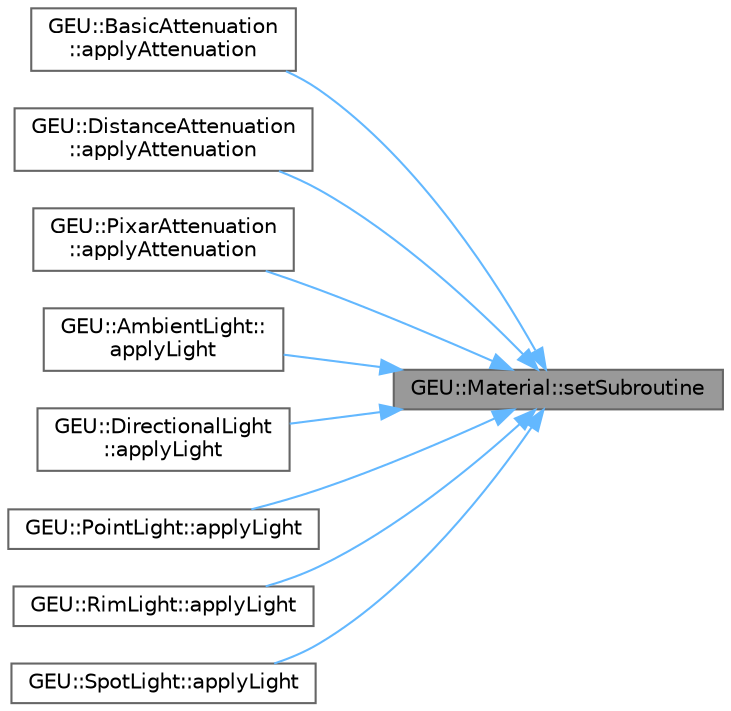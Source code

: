 digraph "GEU::Material::setSubroutine"
{
 // LATEX_PDF_SIZE
  bgcolor="transparent";
  edge [fontname=Helvetica,fontsize=10,labelfontname=Helvetica,labelfontsize=10];
  node [fontname=Helvetica,fontsize=10,shape=box,height=0.2,width=0.4];
  rankdir="RL";
  Node1 [id="Node000001",label="GEU::Material::setSubroutine",height=0.2,width=0.4,color="gray40", fillcolor="grey60", style="filled", fontcolor="black",tooltip=" "];
  Node1 -> Node2 [id="edge1_Node000001_Node000002",dir="back",color="steelblue1",style="solid",tooltip=" "];
  Node2 [id="Node000002",label="GEU::BasicAttenuation\l::applyAttenuation",height=0.2,width=0.4,color="grey40", fillcolor="white", style="filled",URL="$d0/d02/class_g_e_u_1_1_basic_attenuation.html#a93d6c9b94c628e860063e74518855e2d",tooltip=" "];
  Node1 -> Node3 [id="edge2_Node000001_Node000003",dir="back",color="steelblue1",style="solid",tooltip=" "];
  Node3 [id="Node000003",label="GEU::DistanceAttenuation\l::applyAttenuation",height=0.2,width=0.4,color="grey40", fillcolor="white", style="filled",URL="$d3/d01/class_g_e_u_1_1_distance_attenuation.html#aee69d9ebbf087519fec7d40dd69549b3",tooltip=" "];
  Node1 -> Node4 [id="edge3_Node000001_Node000004",dir="back",color="steelblue1",style="solid",tooltip=" "];
  Node4 [id="Node000004",label="GEU::PixarAttenuation\l::applyAttenuation",height=0.2,width=0.4,color="grey40", fillcolor="white", style="filled",URL="$d5/d06/class_g_e_u_1_1_pixar_attenuation.html#a5ac7dbf3e4e84bc921d2c5525ef087c4",tooltip=" "];
  Node1 -> Node5 [id="edge4_Node000001_Node000005",dir="back",color="steelblue1",style="solid",tooltip=" "];
  Node5 [id="Node000005",label="GEU::AmbientLight::\lapplyLight",height=0.2,width=0.4,color="grey40", fillcolor="white", style="filled",URL="$d5/d01/class_g_e_u_1_1_ambient_light.html#a72804f882fd305aed0eb36e336f074a8",tooltip=" "];
  Node1 -> Node6 [id="edge5_Node000001_Node000006",dir="back",color="steelblue1",style="solid",tooltip=" "];
  Node6 [id="Node000006",label="GEU::DirectionalLight\l::applyLight",height=0.2,width=0.4,color="grey40", fillcolor="white", style="filled",URL="$df/d03/class_g_e_u_1_1_directional_light.html#a19ab57328d0533a9f53c2fdc7bc5366d",tooltip=" "];
  Node1 -> Node7 [id="edge6_Node000001_Node000007",dir="back",color="steelblue1",style="solid",tooltip=" "];
  Node7 [id="Node000007",label="GEU::PointLight::applyLight",height=0.2,width=0.4,color="grey40", fillcolor="white", style="filled",URL="$d0/d02/class_g_e_u_1_1_point_light.html#a250e6144b8bf8a0df383732159c84661",tooltip=" "];
  Node1 -> Node8 [id="edge7_Node000001_Node000008",dir="back",color="steelblue1",style="solid",tooltip=" "];
  Node8 [id="Node000008",label="GEU::RimLight::applyLight",height=0.2,width=0.4,color="grey40", fillcolor="white", style="filled",URL="$d8/d03/class_g_e_u_1_1_rim_light.html#a1dd8a05ae65b7cfe34275380e0ef6028",tooltip=" "];
  Node1 -> Node9 [id="edge8_Node000001_Node000009",dir="back",color="steelblue1",style="solid",tooltip=" "];
  Node9 [id="Node000009",label="GEU::SpotLight::applyLight",height=0.2,width=0.4,color="grey40", fillcolor="white", style="filled",URL="$df/d07/class_g_e_u_1_1_spot_light.html#ab5c61d5a9e2787b0729427cad1c23750",tooltip=" "];
}
